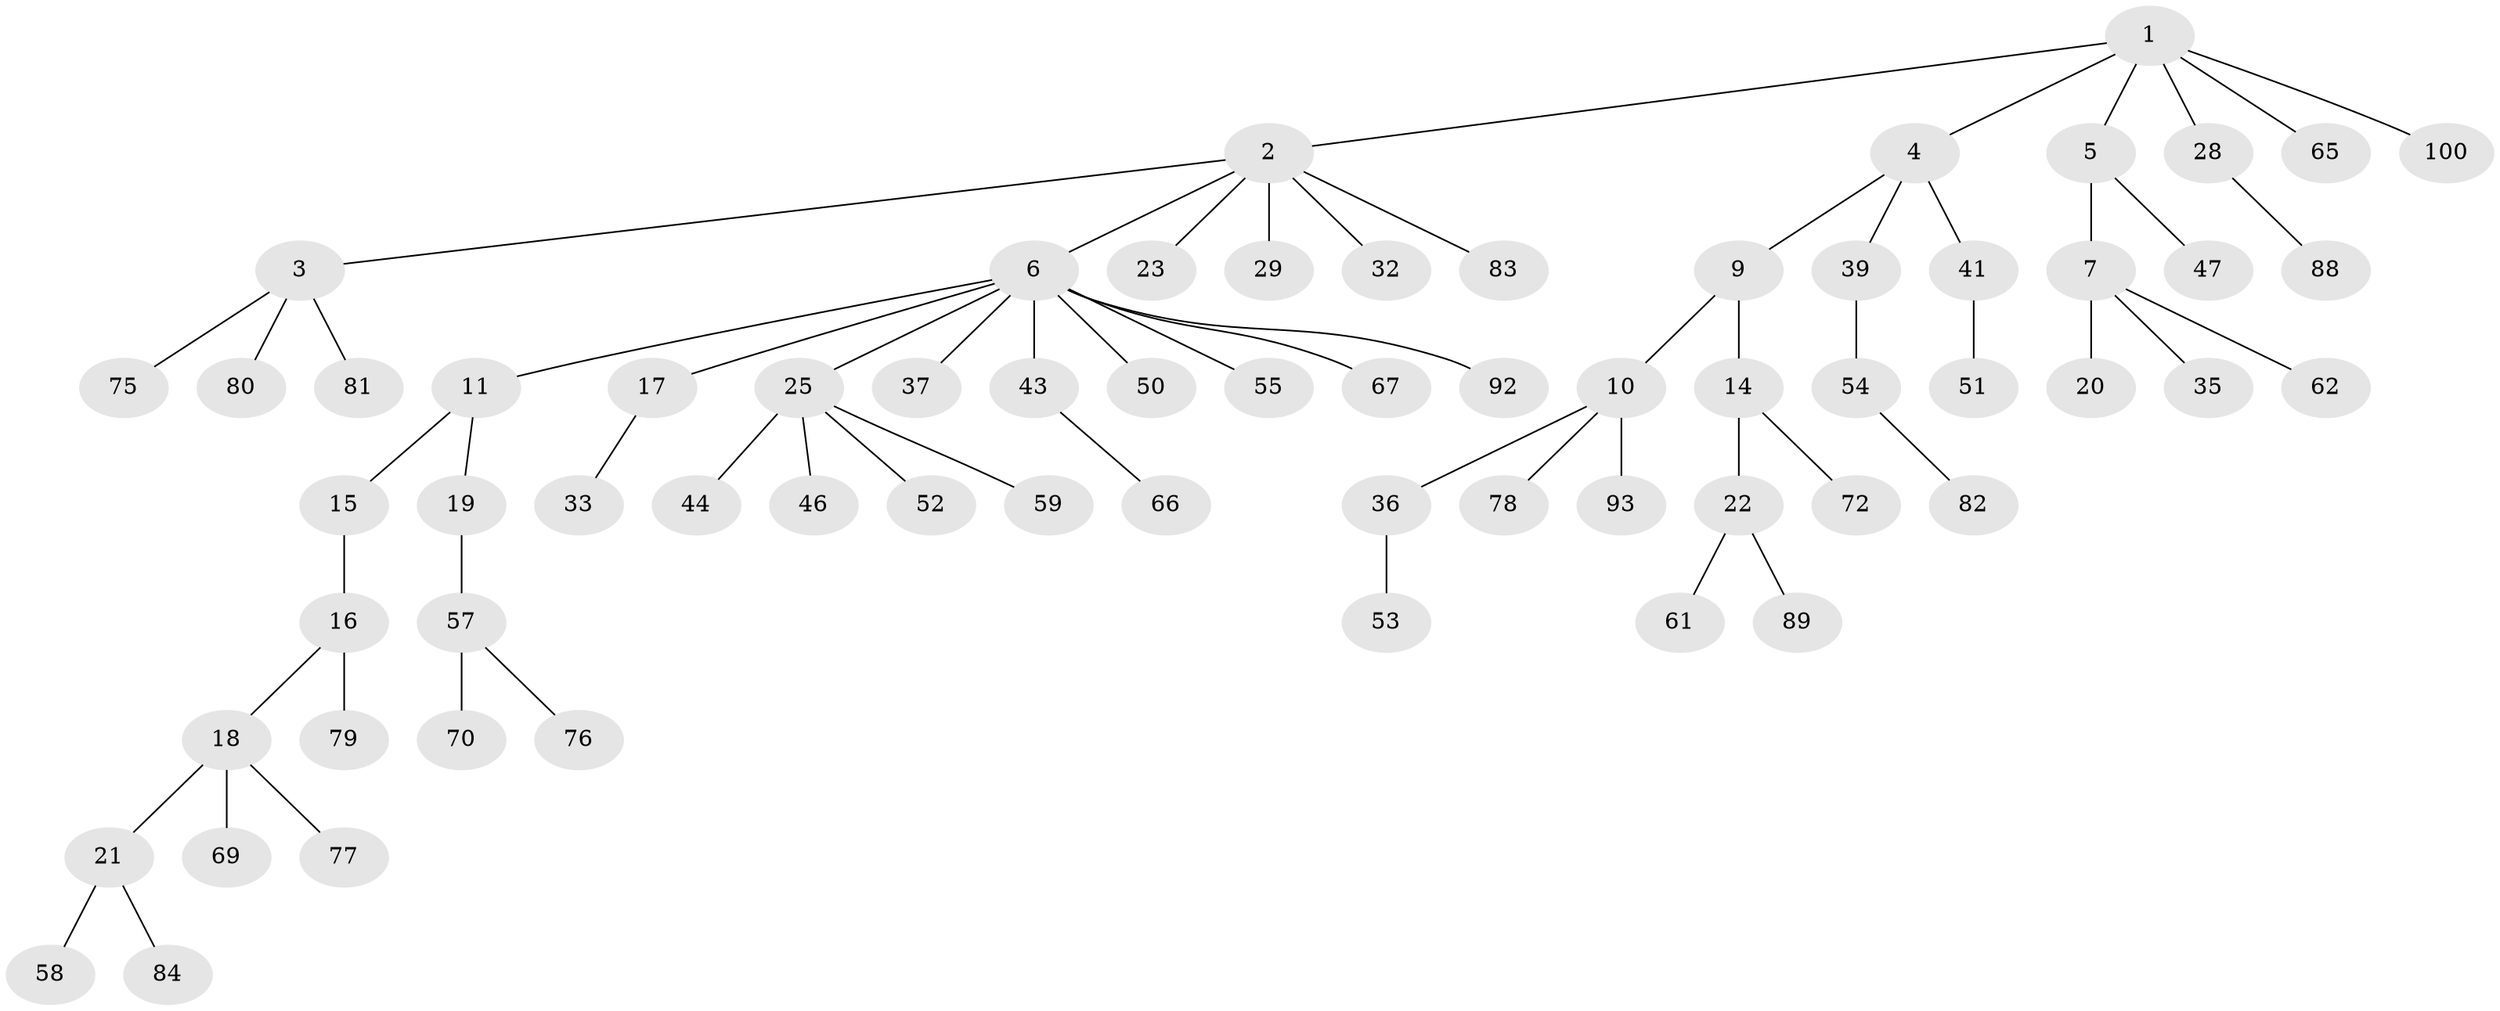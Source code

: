 // original degree distribution, {7: 0.02, 4: 0.05, 5: 0.03, 3: 0.12, 6: 0.02, 2: 0.25, 1: 0.51}
// Generated by graph-tools (version 1.1) at 2025/38/02/21/25 10:38:55]
// undirected, 66 vertices, 65 edges
graph export_dot {
graph [start="1"]
  node [color=gray90,style=filled];
  1 [super="+45"];
  2 [super="+56"];
  3 [super="+48"];
  4 [super="+38"];
  5 [super="+12"];
  6 [super="+8"];
  7 [super="+42"];
  9;
  10 [super="+24"];
  11 [super="+13"];
  14 [super="+85"];
  15 [super="+97"];
  16 [super="+96"];
  17 [super="+26"];
  18 [super="+64"];
  19 [super="+31"];
  20 [super="+86"];
  21 [super="+60"];
  22 [super="+30"];
  23;
  25 [super="+27"];
  28 [super="+73"];
  29;
  32;
  33 [super="+34"];
  35 [super="+98"];
  36 [super="+40"];
  37 [super="+99"];
  39;
  41 [super="+49"];
  43 [super="+63"];
  44;
  46;
  47;
  50;
  51 [super="+90"];
  52 [super="+87"];
  53;
  54 [super="+71"];
  55;
  57 [super="+68"];
  58 [super="+91"];
  59;
  61;
  62;
  65 [super="+95"];
  66 [super="+74"];
  67;
  69;
  70;
  72;
  75;
  76;
  77;
  78;
  79;
  80;
  81;
  82;
  83;
  84 [super="+94"];
  88;
  89;
  92;
  93;
  100;
  1 -- 2;
  1 -- 4;
  1 -- 5;
  1 -- 28;
  1 -- 65;
  1 -- 100;
  2 -- 3;
  2 -- 6;
  2 -- 23;
  2 -- 29;
  2 -- 32;
  2 -- 83;
  3 -- 75;
  3 -- 81;
  3 -- 80;
  4 -- 9;
  4 -- 39;
  4 -- 41;
  5 -- 7;
  5 -- 47;
  6 -- 11;
  6 -- 17;
  6 -- 25;
  6 -- 37;
  6 -- 50;
  6 -- 67;
  6 -- 55;
  6 -- 43;
  6 -- 92;
  7 -- 20;
  7 -- 35;
  7 -- 62;
  9 -- 10;
  9 -- 14;
  10 -- 78;
  10 -- 93;
  10 -- 36;
  11 -- 15;
  11 -- 19;
  14 -- 22;
  14 -- 72;
  15 -- 16;
  16 -- 18;
  16 -- 79;
  17 -- 33;
  18 -- 21;
  18 -- 69;
  18 -- 77;
  19 -- 57;
  21 -- 58;
  21 -- 84;
  22 -- 61;
  22 -- 89;
  25 -- 44;
  25 -- 46;
  25 -- 59;
  25 -- 52;
  28 -- 88;
  36 -- 53;
  39 -- 54;
  41 -- 51;
  43 -- 66;
  54 -- 82;
  57 -- 76;
  57 -- 70;
}
